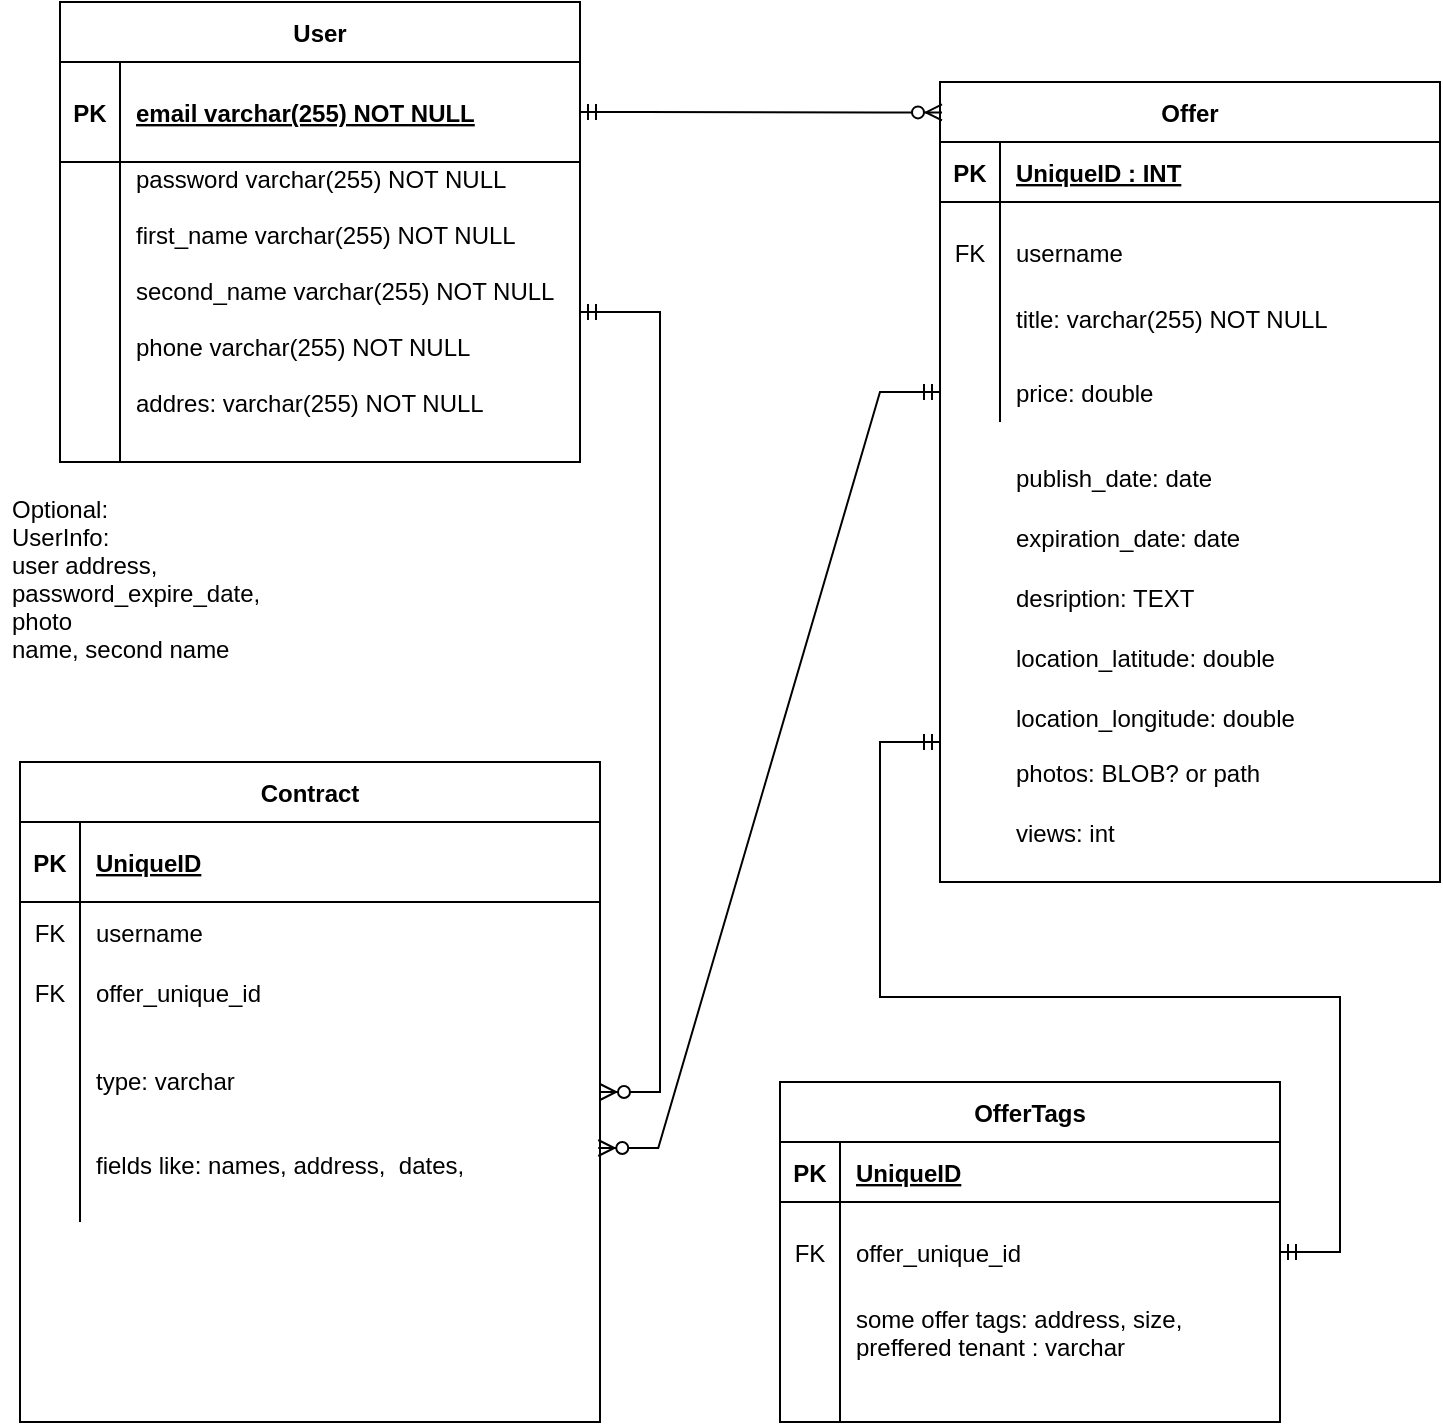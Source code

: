 <mxfile version="17.1.2" type="github">
  <diagram id="R2lEEEUBdFMjLlhIrx00" name="Page-1">
    <mxGraphModel dx="1038" dy="547" grid="1" gridSize="10" guides="1" tooltips="1" connect="1" arrows="1" fold="1" page="1" pageScale="1" pageWidth="850" pageHeight="1100" math="0" shadow="0" extFonts="Permanent Marker^https://fonts.googleapis.com/css?family=Permanent+Marker">
      <root>
        <mxCell id="0" />
        <mxCell id="1" parent="0" />
        <mxCell id="C-vyLk0tnHw3VtMMgP7b-23" value="User" style="shape=table;startSize=30;container=1;collapsible=1;childLayout=tableLayout;fixedRows=1;rowLines=0;fontStyle=1;align=center;resizeLast=1;" parent="1" vertex="1">
          <mxGeometry x="50" y="50" width="260" height="230" as="geometry" />
        </mxCell>
        <mxCell id="C-vyLk0tnHw3VtMMgP7b-24" value="" style="shape=partialRectangle;collapsible=0;dropTarget=0;pointerEvents=0;fillColor=none;points=[[0,0.5],[1,0.5]];portConstraint=eastwest;top=0;left=0;right=0;bottom=1;" parent="C-vyLk0tnHw3VtMMgP7b-23" vertex="1">
          <mxGeometry y="30" width="260" height="50" as="geometry" />
        </mxCell>
        <mxCell id="C-vyLk0tnHw3VtMMgP7b-25" value="PK" style="shape=partialRectangle;overflow=hidden;connectable=0;fillColor=none;top=0;left=0;bottom=0;right=0;fontStyle=1;" parent="C-vyLk0tnHw3VtMMgP7b-24" vertex="1">
          <mxGeometry width="30" height="50" as="geometry">
            <mxRectangle width="30" height="50" as="alternateBounds" />
          </mxGeometry>
        </mxCell>
        <mxCell id="C-vyLk0tnHw3VtMMgP7b-26" value="email varchar(255) NOT NULL " style="shape=partialRectangle;overflow=hidden;connectable=0;fillColor=none;top=0;left=0;bottom=0;right=0;align=left;spacingLeft=6;fontStyle=5;" parent="C-vyLk0tnHw3VtMMgP7b-24" vertex="1">
          <mxGeometry x="30" width="230" height="50" as="geometry">
            <mxRectangle width="230" height="50" as="alternateBounds" />
          </mxGeometry>
        </mxCell>
        <mxCell id="C-vyLk0tnHw3VtMMgP7b-27" value="" style="shape=partialRectangle;collapsible=0;dropTarget=0;pointerEvents=0;fillColor=none;points=[[0,0.5],[1,0.5]];portConstraint=eastwest;top=0;left=0;right=0;bottom=0;" parent="C-vyLk0tnHw3VtMMgP7b-23" vertex="1">
          <mxGeometry y="80" width="260" height="150" as="geometry" />
        </mxCell>
        <mxCell id="C-vyLk0tnHw3VtMMgP7b-28" value="" style="shape=partialRectangle;overflow=hidden;connectable=0;fillColor=none;top=0;left=0;bottom=0;right=0;" parent="C-vyLk0tnHw3VtMMgP7b-27" vertex="1">
          <mxGeometry width="30" height="150" as="geometry">
            <mxRectangle width="30" height="150" as="alternateBounds" />
          </mxGeometry>
        </mxCell>
        <mxCell id="C-vyLk0tnHw3VtMMgP7b-29" value="password varchar(255) NOT NULL&#xa;&#xa;first_name varchar(255) NOT NULL&#xa;&#xa;second_name varchar(255) NOT NULL&#xa;&#xa;phone varchar(255) NOT NULL&#xa;&#xa;addres: varchar(255) NOT NULL&#xa;&#xa;" style="shape=partialRectangle;overflow=hidden;connectable=0;fillColor=none;top=0;left=0;bottom=0;right=0;align=left;spacingLeft=6;" parent="C-vyLk0tnHw3VtMMgP7b-27" vertex="1">
          <mxGeometry x="30" width="230" height="150" as="geometry">
            <mxRectangle width="230" height="150" as="alternateBounds" />
          </mxGeometry>
        </mxCell>
        <mxCell id="M_XFfxSGuYPRbuR5z3hl-27" value="Contract" style="shape=table;startSize=30;container=1;collapsible=1;childLayout=tableLayout;fixedRows=1;rowLines=0;fontStyle=1;align=center;resizeLast=1;" parent="1" vertex="1">
          <mxGeometry x="30" y="430" width="290" height="330" as="geometry" />
        </mxCell>
        <mxCell id="M_XFfxSGuYPRbuR5z3hl-28" value="" style="shape=tableRow;horizontal=0;startSize=0;swimlaneHead=0;swimlaneBody=0;fillColor=none;collapsible=0;dropTarget=0;points=[[0,0.5],[1,0.5]];portConstraint=eastwest;top=0;left=0;right=0;bottom=1;" parent="M_XFfxSGuYPRbuR5z3hl-27" vertex="1">
          <mxGeometry y="30" width="290" height="40" as="geometry" />
        </mxCell>
        <mxCell id="M_XFfxSGuYPRbuR5z3hl-29" value="PK" style="shape=partialRectangle;connectable=0;fillColor=none;top=0;left=0;bottom=0;right=0;fontStyle=1;overflow=hidden;" parent="M_XFfxSGuYPRbuR5z3hl-28" vertex="1">
          <mxGeometry width="30" height="40" as="geometry">
            <mxRectangle width="30" height="40" as="alternateBounds" />
          </mxGeometry>
        </mxCell>
        <mxCell id="M_XFfxSGuYPRbuR5z3hl-30" value="UniqueID" style="shape=partialRectangle;connectable=0;fillColor=none;top=0;left=0;bottom=0;right=0;align=left;spacingLeft=6;fontStyle=5;overflow=hidden;" parent="M_XFfxSGuYPRbuR5z3hl-28" vertex="1">
          <mxGeometry x="30" width="260" height="40" as="geometry">
            <mxRectangle width="260" height="40" as="alternateBounds" />
          </mxGeometry>
        </mxCell>
        <mxCell id="M_XFfxSGuYPRbuR5z3hl-31" value="" style="shape=tableRow;horizontal=0;startSize=0;swimlaneHead=0;swimlaneBody=0;fillColor=none;collapsible=0;dropTarget=0;points=[[0,0.5],[1,0.5]];portConstraint=eastwest;top=0;left=0;right=0;bottom=0;" parent="M_XFfxSGuYPRbuR5z3hl-27" vertex="1">
          <mxGeometry y="70" width="290" height="30" as="geometry" />
        </mxCell>
        <mxCell id="M_XFfxSGuYPRbuR5z3hl-32" value="FK" style="shape=partialRectangle;connectable=0;fillColor=none;top=0;left=0;bottom=0;right=0;editable=1;overflow=hidden;" parent="M_XFfxSGuYPRbuR5z3hl-31" vertex="1">
          <mxGeometry width="30" height="30" as="geometry">
            <mxRectangle width="30" height="30" as="alternateBounds" />
          </mxGeometry>
        </mxCell>
        <mxCell id="M_XFfxSGuYPRbuR5z3hl-33" value="username " style="shape=partialRectangle;connectable=0;fillColor=none;top=0;left=0;bottom=0;right=0;align=left;spacingLeft=6;overflow=hidden;" parent="M_XFfxSGuYPRbuR5z3hl-31" vertex="1">
          <mxGeometry x="30" width="260" height="30" as="geometry">
            <mxRectangle width="260" height="30" as="alternateBounds" />
          </mxGeometry>
        </mxCell>
        <mxCell id="M_XFfxSGuYPRbuR5z3hl-34" value="" style="shape=tableRow;horizontal=0;startSize=0;swimlaneHead=0;swimlaneBody=0;fillColor=none;collapsible=0;dropTarget=0;points=[[0,0.5],[1,0.5]];portConstraint=eastwest;top=0;left=0;right=0;bottom=0;" parent="M_XFfxSGuYPRbuR5z3hl-27" vertex="1">
          <mxGeometry y="100" width="290" height="30" as="geometry" />
        </mxCell>
        <mxCell id="M_XFfxSGuYPRbuR5z3hl-35" value="FK" style="shape=partialRectangle;connectable=0;fillColor=none;top=0;left=0;bottom=0;right=0;editable=1;overflow=hidden;" parent="M_XFfxSGuYPRbuR5z3hl-34" vertex="1">
          <mxGeometry width="30" height="30" as="geometry">
            <mxRectangle width="30" height="30" as="alternateBounds" />
          </mxGeometry>
        </mxCell>
        <mxCell id="M_XFfxSGuYPRbuR5z3hl-36" value="offer_unique_id" style="shape=partialRectangle;connectable=0;fillColor=none;top=0;left=0;bottom=0;right=0;align=left;spacingLeft=6;overflow=hidden;" parent="M_XFfxSGuYPRbuR5z3hl-34" vertex="1">
          <mxGeometry x="30" width="260" height="30" as="geometry">
            <mxRectangle width="260" height="30" as="alternateBounds" />
          </mxGeometry>
        </mxCell>
        <mxCell id="M_XFfxSGuYPRbuR5z3hl-37" value="" style="shape=tableRow;horizontal=0;startSize=0;swimlaneHead=0;swimlaneBody=0;fillColor=none;collapsible=0;dropTarget=0;points=[[0,0.5],[1,0.5]];portConstraint=eastwest;top=0;left=0;right=0;bottom=0;" parent="M_XFfxSGuYPRbuR5z3hl-27" vertex="1">
          <mxGeometry y="130" width="290" height="100" as="geometry" />
        </mxCell>
        <mxCell id="M_XFfxSGuYPRbuR5z3hl-38" value="" style="shape=partialRectangle;connectable=0;fillColor=none;top=0;left=0;bottom=0;right=0;editable=1;overflow=hidden;" parent="M_XFfxSGuYPRbuR5z3hl-37" vertex="1">
          <mxGeometry width="30" height="100" as="geometry">
            <mxRectangle width="30" height="100" as="alternateBounds" />
          </mxGeometry>
        </mxCell>
        <mxCell id="M_XFfxSGuYPRbuR5z3hl-39" value="type: varchar&#xa;&#xa;&#xa;fields like: names, address,  dates, " style="shape=partialRectangle;connectable=0;fillColor=none;top=0;left=0;bottom=0;right=0;align=left;spacingLeft=6;overflow=hidden;" parent="M_XFfxSGuYPRbuR5z3hl-37" vertex="1">
          <mxGeometry x="30" width="260" height="100" as="geometry">
            <mxRectangle width="260" height="100" as="alternateBounds" />
          </mxGeometry>
        </mxCell>
        <mxCell id="M_XFfxSGuYPRbuR5z3hl-40" value="Optional:&#xa;UserInfo:&#xa;user address,&#xa;password_expire_date,&#xa;photo&#xa;name, second name" style="text;strokeColor=none;fillColor=none;spacingLeft=4;spacingRight=4;overflow=hidden;rotatable=0;points=[[0,0.5],[1,0.5]];portConstraint=eastwest;fontSize=12;" parent="1" vertex="1">
          <mxGeometry x="20" y="290" width="140" height="105" as="geometry" />
        </mxCell>
        <mxCell id="M_XFfxSGuYPRbuR5z3hl-45" value="OfferTags" style="shape=table;startSize=30;container=1;collapsible=1;childLayout=tableLayout;fixedRows=1;rowLines=0;fontStyle=1;align=center;resizeLast=1;" parent="1" vertex="1">
          <mxGeometry x="410" y="590" width="250" height="170" as="geometry" />
        </mxCell>
        <mxCell id="M_XFfxSGuYPRbuR5z3hl-46" value="" style="shape=tableRow;horizontal=0;startSize=0;swimlaneHead=0;swimlaneBody=0;fillColor=none;collapsible=0;dropTarget=0;points=[[0,0.5],[1,0.5]];portConstraint=eastwest;top=0;left=0;right=0;bottom=1;" parent="M_XFfxSGuYPRbuR5z3hl-45" vertex="1">
          <mxGeometry y="30" width="250" height="30" as="geometry" />
        </mxCell>
        <mxCell id="M_XFfxSGuYPRbuR5z3hl-47" value="PK" style="shape=partialRectangle;connectable=0;fillColor=none;top=0;left=0;bottom=0;right=0;fontStyle=1;overflow=hidden;" parent="M_XFfxSGuYPRbuR5z3hl-46" vertex="1">
          <mxGeometry width="30" height="30" as="geometry">
            <mxRectangle width="30" height="30" as="alternateBounds" />
          </mxGeometry>
        </mxCell>
        <mxCell id="M_XFfxSGuYPRbuR5z3hl-48" value="UniqueID" style="shape=partialRectangle;connectable=0;fillColor=none;top=0;left=0;bottom=0;right=0;align=left;spacingLeft=6;fontStyle=5;overflow=hidden;" parent="M_XFfxSGuYPRbuR5z3hl-46" vertex="1">
          <mxGeometry x="30" width="220" height="30" as="geometry">
            <mxRectangle width="220" height="30" as="alternateBounds" />
          </mxGeometry>
        </mxCell>
        <mxCell id="M_XFfxSGuYPRbuR5z3hl-49" value="" style="shape=tableRow;horizontal=0;startSize=0;swimlaneHead=0;swimlaneBody=0;fillColor=none;collapsible=0;dropTarget=0;points=[[0,0.5],[1,0.5]];portConstraint=eastwest;top=0;left=0;right=0;bottom=0;" parent="M_XFfxSGuYPRbuR5z3hl-45" vertex="1">
          <mxGeometry y="60" width="250" height="50" as="geometry" />
        </mxCell>
        <mxCell id="M_XFfxSGuYPRbuR5z3hl-50" value="FK" style="shape=partialRectangle;connectable=0;fillColor=none;top=0;left=0;bottom=0;right=0;editable=1;overflow=hidden;" parent="M_XFfxSGuYPRbuR5z3hl-49" vertex="1">
          <mxGeometry width="30" height="50" as="geometry">
            <mxRectangle width="30" height="50" as="alternateBounds" />
          </mxGeometry>
        </mxCell>
        <mxCell id="M_XFfxSGuYPRbuR5z3hl-51" value="offer_unique_id" style="shape=partialRectangle;connectable=0;fillColor=none;top=0;left=0;bottom=0;right=0;align=left;spacingLeft=6;overflow=hidden;" parent="M_XFfxSGuYPRbuR5z3hl-49" vertex="1">
          <mxGeometry x="30" width="220" height="50" as="geometry">
            <mxRectangle width="220" height="50" as="alternateBounds" />
          </mxGeometry>
        </mxCell>
        <mxCell id="M_XFfxSGuYPRbuR5z3hl-52" value="" style="shape=tableRow;horizontal=0;startSize=0;swimlaneHead=0;swimlaneBody=0;fillColor=none;collapsible=0;dropTarget=0;points=[[0,0.5],[1,0.5]];portConstraint=eastwest;top=0;left=0;right=0;bottom=0;" parent="M_XFfxSGuYPRbuR5z3hl-45" vertex="1">
          <mxGeometry y="110" width="250" height="30" as="geometry" />
        </mxCell>
        <mxCell id="M_XFfxSGuYPRbuR5z3hl-53" value="" style="shape=partialRectangle;connectable=0;fillColor=none;top=0;left=0;bottom=0;right=0;editable=1;overflow=hidden;" parent="M_XFfxSGuYPRbuR5z3hl-52" vertex="1">
          <mxGeometry width="30" height="30" as="geometry">
            <mxRectangle width="30" height="30" as="alternateBounds" />
          </mxGeometry>
        </mxCell>
        <mxCell id="M_XFfxSGuYPRbuR5z3hl-54" value="some offer tags: address, size, &#xa;preffered tenant : varchar" style="shape=partialRectangle;connectable=0;fillColor=none;top=0;left=0;bottom=0;right=0;align=left;spacingLeft=6;overflow=hidden;" parent="M_XFfxSGuYPRbuR5z3hl-52" vertex="1">
          <mxGeometry x="30" width="220" height="30" as="geometry">
            <mxRectangle width="220" height="30" as="alternateBounds" />
          </mxGeometry>
        </mxCell>
        <mxCell id="M_XFfxSGuYPRbuR5z3hl-55" value="" style="shape=tableRow;horizontal=0;startSize=0;swimlaneHead=0;swimlaneBody=0;fillColor=none;collapsible=0;dropTarget=0;points=[[0,0.5],[1,0.5]];portConstraint=eastwest;top=0;left=0;right=0;bottom=0;" parent="M_XFfxSGuYPRbuR5z3hl-45" vertex="1">
          <mxGeometry y="140" width="250" height="30" as="geometry" />
        </mxCell>
        <mxCell id="M_XFfxSGuYPRbuR5z3hl-56" value="" style="shape=partialRectangle;connectable=0;fillColor=none;top=0;left=0;bottom=0;right=0;editable=1;overflow=hidden;" parent="M_XFfxSGuYPRbuR5z3hl-55" vertex="1">
          <mxGeometry width="30" height="30" as="geometry">
            <mxRectangle width="30" height="30" as="alternateBounds" />
          </mxGeometry>
        </mxCell>
        <mxCell id="M_XFfxSGuYPRbuR5z3hl-57" value="" style="shape=partialRectangle;connectable=0;fillColor=none;top=0;left=0;bottom=0;right=0;align=left;spacingLeft=6;overflow=hidden;" parent="M_XFfxSGuYPRbuR5z3hl-55" vertex="1">
          <mxGeometry x="30" width="220" height="30" as="geometry">
            <mxRectangle width="220" height="30" as="alternateBounds" />
          </mxGeometry>
        </mxCell>
        <mxCell id="M_XFfxSGuYPRbuR5z3hl-89" value="" style="group" parent="1" vertex="1" connectable="0">
          <mxGeometry x="490" y="80" width="250" height="400" as="geometry" />
        </mxCell>
        <mxCell id="M_XFfxSGuYPRbuR5z3hl-1" value="Offer" style="shape=table;startSize=30;container=1;collapsible=1;childLayout=tableLayout;fixedRows=1;rowLines=0;fontStyle=1;align=center;resizeLast=1;" parent="M_XFfxSGuYPRbuR5z3hl-89" vertex="1">
          <mxGeometry y="10" width="250" height="400" as="geometry" />
        </mxCell>
        <mxCell id="M_XFfxSGuYPRbuR5z3hl-2" value="" style="shape=tableRow;horizontal=0;startSize=0;swimlaneHead=0;swimlaneBody=0;fillColor=none;collapsible=0;dropTarget=0;points=[[0,0.5],[1,0.5]];portConstraint=eastwest;top=0;left=0;right=0;bottom=1;" parent="M_XFfxSGuYPRbuR5z3hl-1" vertex="1">
          <mxGeometry y="30" width="250" height="30" as="geometry" />
        </mxCell>
        <mxCell id="M_XFfxSGuYPRbuR5z3hl-3" value="PK" style="shape=partialRectangle;connectable=0;fillColor=none;top=0;left=0;bottom=0;right=0;fontStyle=1;overflow=hidden;" parent="M_XFfxSGuYPRbuR5z3hl-2" vertex="1">
          <mxGeometry width="30" height="30" as="geometry">
            <mxRectangle width="30" height="30" as="alternateBounds" />
          </mxGeometry>
        </mxCell>
        <mxCell id="M_XFfxSGuYPRbuR5z3hl-4" value="UniqueID : INT" style="shape=partialRectangle;connectable=0;fillColor=none;top=0;left=0;bottom=0;right=0;align=left;spacingLeft=6;fontStyle=5;overflow=hidden;" parent="M_XFfxSGuYPRbuR5z3hl-2" vertex="1">
          <mxGeometry x="30" width="220" height="30" as="geometry">
            <mxRectangle width="220" height="30" as="alternateBounds" />
          </mxGeometry>
        </mxCell>
        <mxCell id="M_XFfxSGuYPRbuR5z3hl-5" value="" style="shape=tableRow;horizontal=0;startSize=0;swimlaneHead=0;swimlaneBody=0;fillColor=none;collapsible=0;dropTarget=0;points=[[0,0.5],[1,0.5]];portConstraint=eastwest;top=0;left=0;right=0;bottom=0;" parent="M_XFfxSGuYPRbuR5z3hl-1" vertex="1">
          <mxGeometry y="60" width="250" height="50" as="geometry" />
        </mxCell>
        <mxCell id="M_XFfxSGuYPRbuR5z3hl-6" value="FK" style="shape=partialRectangle;connectable=0;fillColor=none;top=0;left=0;bottom=0;right=0;editable=1;overflow=hidden;" parent="M_XFfxSGuYPRbuR5z3hl-5" vertex="1">
          <mxGeometry width="30" height="50" as="geometry">
            <mxRectangle width="30" height="50" as="alternateBounds" />
          </mxGeometry>
        </mxCell>
        <mxCell id="M_XFfxSGuYPRbuR5z3hl-7" value="username" style="shape=partialRectangle;connectable=0;fillColor=none;top=0;left=0;bottom=0;right=0;align=left;spacingLeft=6;overflow=hidden;" parent="M_XFfxSGuYPRbuR5z3hl-5" vertex="1">
          <mxGeometry x="30" width="220" height="50" as="geometry">
            <mxRectangle width="220" height="50" as="alternateBounds" />
          </mxGeometry>
        </mxCell>
        <mxCell id="M_XFfxSGuYPRbuR5z3hl-8" value="" style="shape=tableRow;horizontal=0;startSize=0;swimlaneHead=0;swimlaneBody=0;fillColor=none;collapsible=0;dropTarget=0;points=[[0,0.5],[1,0.5]];portConstraint=eastwest;top=0;left=0;right=0;bottom=0;" parent="M_XFfxSGuYPRbuR5z3hl-1" vertex="1">
          <mxGeometry y="110" width="250" height="30" as="geometry" />
        </mxCell>
        <mxCell id="M_XFfxSGuYPRbuR5z3hl-9" value="" style="shape=partialRectangle;connectable=0;fillColor=none;top=0;left=0;bottom=0;right=0;editable=1;overflow=hidden;" parent="M_XFfxSGuYPRbuR5z3hl-8" vertex="1">
          <mxGeometry width="30" height="30" as="geometry">
            <mxRectangle width="30" height="30" as="alternateBounds" />
          </mxGeometry>
        </mxCell>
        <mxCell id="M_XFfxSGuYPRbuR5z3hl-10" value="title: varchar(255) NOT NULL&#xa;" style="shape=partialRectangle;connectable=0;fillColor=none;top=0;left=0;bottom=0;right=0;align=left;spacingLeft=6;overflow=hidden;" parent="M_XFfxSGuYPRbuR5z3hl-8" vertex="1">
          <mxGeometry x="30" width="220" height="30" as="geometry">
            <mxRectangle width="220" height="30" as="alternateBounds" />
          </mxGeometry>
        </mxCell>
        <mxCell id="M_XFfxSGuYPRbuR5z3hl-11" value="" style="shape=tableRow;horizontal=0;startSize=0;swimlaneHead=0;swimlaneBody=0;fillColor=none;collapsible=0;dropTarget=0;points=[[0,0.5],[1,0.5]];portConstraint=eastwest;top=0;left=0;right=0;bottom=0;" parent="M_XFfxSGuYPRbuR5z3hl-1" vertex="1">
          <mxGeometry y="140" width="250" height="30" as="geometry" />
        </mxCell>
        <mxCell id="M_XFfxSGuYPRbuR5z3hl-12" value="" style="shape=partialRectangle;connectable=0;fillColor=none;top=0;left=0;bottom=0;right=0;editable=1;overflow=hidden;" parent="M_XFfxSGuYPRbuR5z3hl-11" vertex="1">
          <mxGeometry width="30" height="30" as="geometry">
            <mxRectangle width="30" height="30" as="alternateBounds" />
          </mxGeometry>
        </mxCell>
        <mxCell id="M_XFfxSGuYPRbuR5z3hl-13" value="price: double" style="shape=partialRectangle;connectable=0;fillColor=none;top=0;left=0;bottom=0;right=0;align=left;spacingLeft=6;overflow=hidden;" parent="M_XFfxSGuYPRbuR5z3hl-11" vertex="1">
          <mxGeometry x="30" width="220" height="30" as="geometry">
            <mxRectangle width="220" height="30" as="alternateBounds" />
          </mxGeometry>
        </mxCell>
        <mxCell id="M_XFfxSGuYPRbuR5z3hl-88" value="" style="group" parent="M_XFfxSGuYPRbuR5z3hl-89" vertex="1" connectable="0">
          <mxGeometry x="30" y="192.5" width="220" height="207.5" as="geometry" />
        </mxCell>
        <mxCell id="M_XFfxSGuYPRbuR5z3hl-42" value="publish_date: date" style="shape=partialRectangle;connectable=0;fillColor=none;top=0;left=0;bottom=0;right=0;align=left;spacingLeft=6;overflow=hidden;" parent="M_XFfxSGuYPRbuR5z3hl-88" vertex="1">
          <mxGeometry width="220" height="30" as="geometry">
            <mxRectangle width="220" height="30" as="alternateBounds" />
          </mxGeometry>
        </mxCell>
        <mxCell id="M_XFfxSGuYPRbuR5z3hl-43" value="expiration_date: date" style="shape=partialRectangle;connectable=0;fillColor=none;top=0;left=0;bottom=0;right=0;align=left;spacingLeft=6;overflow=hidden;" parent="M_XFfxSGuYPRbuR5z3hl-88" vertex="1">
          <mxGeometry y="30" width="220" height="30" as="geometry">
            <mxRectangle width="220" height="30" as="alternateBounds" />
          </mxGeometry>
        </mxCell>
        <mxCell id="M_XFfxSGuYPRbuR5z3hl-44" value="desription: TEXT" style="shape=partialRectangle;connectable=0;fillColor=none;top=0;left=0;bottom=0;right=0;align=left;spacingLeft=6;overflow=hidden;" parent="M_XFfxSGuYPRbuR5z3hl-88" vertex="1">
          <mxGeometry y="60" width="220" height="30" as="geometry">
            <mxRectangle width="220" height="30" as="alternateBounds" />
          </mxGeometry>
        </mxCell>
        <mxCell id="M_XFfxSGuYPRbuR5z3hl-84" value="location_latitude: double" style="shape=partialRectangle;connectable=0;fillColor=none;top=0;left=0;bottom=0;right=0;align=left;spacingLeft=6;overflow=hidden;" parent="M_XFfxSGuYPRbuR5z3hl-88" vertex="1">
          <mxGeometry y="90" width="220" height="30" as="geometry">
            <mxRectangle width="220" height="30" as="alternateBounds" />
          </mxGeometry>
        </mxCell>
        <mxCell id="M_XFfxSGuYPRbuR5z3hl-85" value="location_longitude: double" style="shape=partialRectangle;connectable=0;fillColor=none;top=0;left=0;bottom=0;right=0;align=left;spacingLeft=6;overflow=hidden;" parent="M_XFfxSGuYPRbuR5z3hl-88" vertex="1">
          <mxGeometry y="120" width="220" height="30" as="geometry">
            <mxRectangle width="220" height="30" as="alternateBounds" />
          </mxGeometry>
        </mxCell>
        <mxCell id="M_XFfxSGuYPRbuR5z3hl-86" value="photos: BLOB? or path " style="shape=partialRectangle;connectable=0;fillColor=none;top=0;left=0;bottom=0;right=0;align=left;spacingLeft=6;overflow=hidden;" parent="M_XFfxSGuYPRbuR5z3hl-88" vertex="1">
          <mxGeometry y="147.5" width="220" height="30" as="geometry">
            <mxRectangle width="220" height="30" as="alternateBounds" />
          </mxGeometry>
        </mxCell>
        <mxCell id="M_XFfxSGuYPRbuR5z3hl-87" value="views: int" style="shape=partialRectangle;connectable=0;fillColor=none;top=0;left=0;bottom=0;right=0;align=left;spacingLeft=6;overflow=hidden;" parent="M_XFfxSGuYPRbuR5z3hl-88" vertex="1">
          <mxGeometry y="177.5" width="220" height="30" as="geometry">
            <mxRectangle width="220" height="30" as="alternateBounds" />
          </mxGeometry>
        </mxCell>
        <mxCell id="M_XFfxSGuYPRbuR5z3hl-94" value="" style="edgeStyle=entityRelationEdgeStyle;fontSize=12;html=1;endArrow=ERzeroToMany;startArrow=ERmandOne;rounded=0;entryX=0.004;entryY=0.038;entryDx=0;entryDy=0;entryPerimeter=0;exitX=1;exitY=0.5;exitDx=0;exitDy=0;" parent="1" source="C-vyLk0tnHw3VtMMgP7b-24" target="M_XFfxSGuYPRbuR5z3hl-1" edge="1">
          <mxGeometry width="100" height="100" relative="1" as="geometry">
            <mxPoint x="300" y="430" as="sourcePoint" />
            <mxPoint x="400" y="330" as="targetPoint" />
          </mxGeometry>
        </mxCell>
        <mxCell id="M_XFfxSGuYPRbuR5z3hl-95" value="" style="edgeStyle=entityRelationEdgeStyle;fontSize=12;html=1;endArrow=ERmandOne;startArrow=ERmandOne;rounded=0;" parent="1" source="M_XFfxSGuYPRbuR5z3hl-45" edge="1">
          <mxGeometry width="100" height="100" relative="1" as="geometry">
            <mxPoint x="450" y="660" as="sourcePoint" />
            <mxPoint x="490" y="420" as="targetPoint" />
          </mxGeometry>
        </mxCell>
        <mxCell id="M_XFfxSGuYPRbuR5z3hl-96" value="" style="edgeStyle=entityRelationEdgeStyle;fontSize=12;html=1;endArrow=ERzeroToMany;startArrow=ERmandOne;rounded=0;exitX=0;exitY=0.5;exitDx=0;exitDy=0;entryX=0.997;entryY=0.63;entryDx=0;entryDy=0;entryPerimeter=0;" parent="1" source="M_XFfxSGuYPRbuR5z3hl-11" target="M_XFfxSGuYPRbuR5z3hl-37" edge="1">
          <mxGeometry width="100" height="100" relative="1" as="geometry">
            <mxPoint x="320" y="215" as="sourcePoint" />
            <mxPoint x="340" y="624" as="targetPoint" />
          </mxGeometry>
        </mxCell>
        <mxCell id="M_XFfxSGuYPRbuR5z3hl-92" value="" style="edgeStyle=entityRelationEdgeStyle;fontSize=12;html=1;endArrow=ERzeroToMany;startArrow=ERmandOne;rounded=0;exitX=1;exitY=0.5;exitDx=0;exitDy=0;" parent="1" source="C-vyLk0tnHw3VtMMgP7b-27" target="M_XFfxSGuYPRbuR5z3hl-27" edge="1">
          <mxGeometry width="100" height="100" relative="1" as="geometry">
            <mxPoint x="280" y="400" as="sourcePoint" />
            <mxPoint x="340" y="450" as="targetPoint" />
          </mxGeometry>
        </mxCell>
      </root>
    </mxGraphModel>
  </diagram>
</mxfile>
